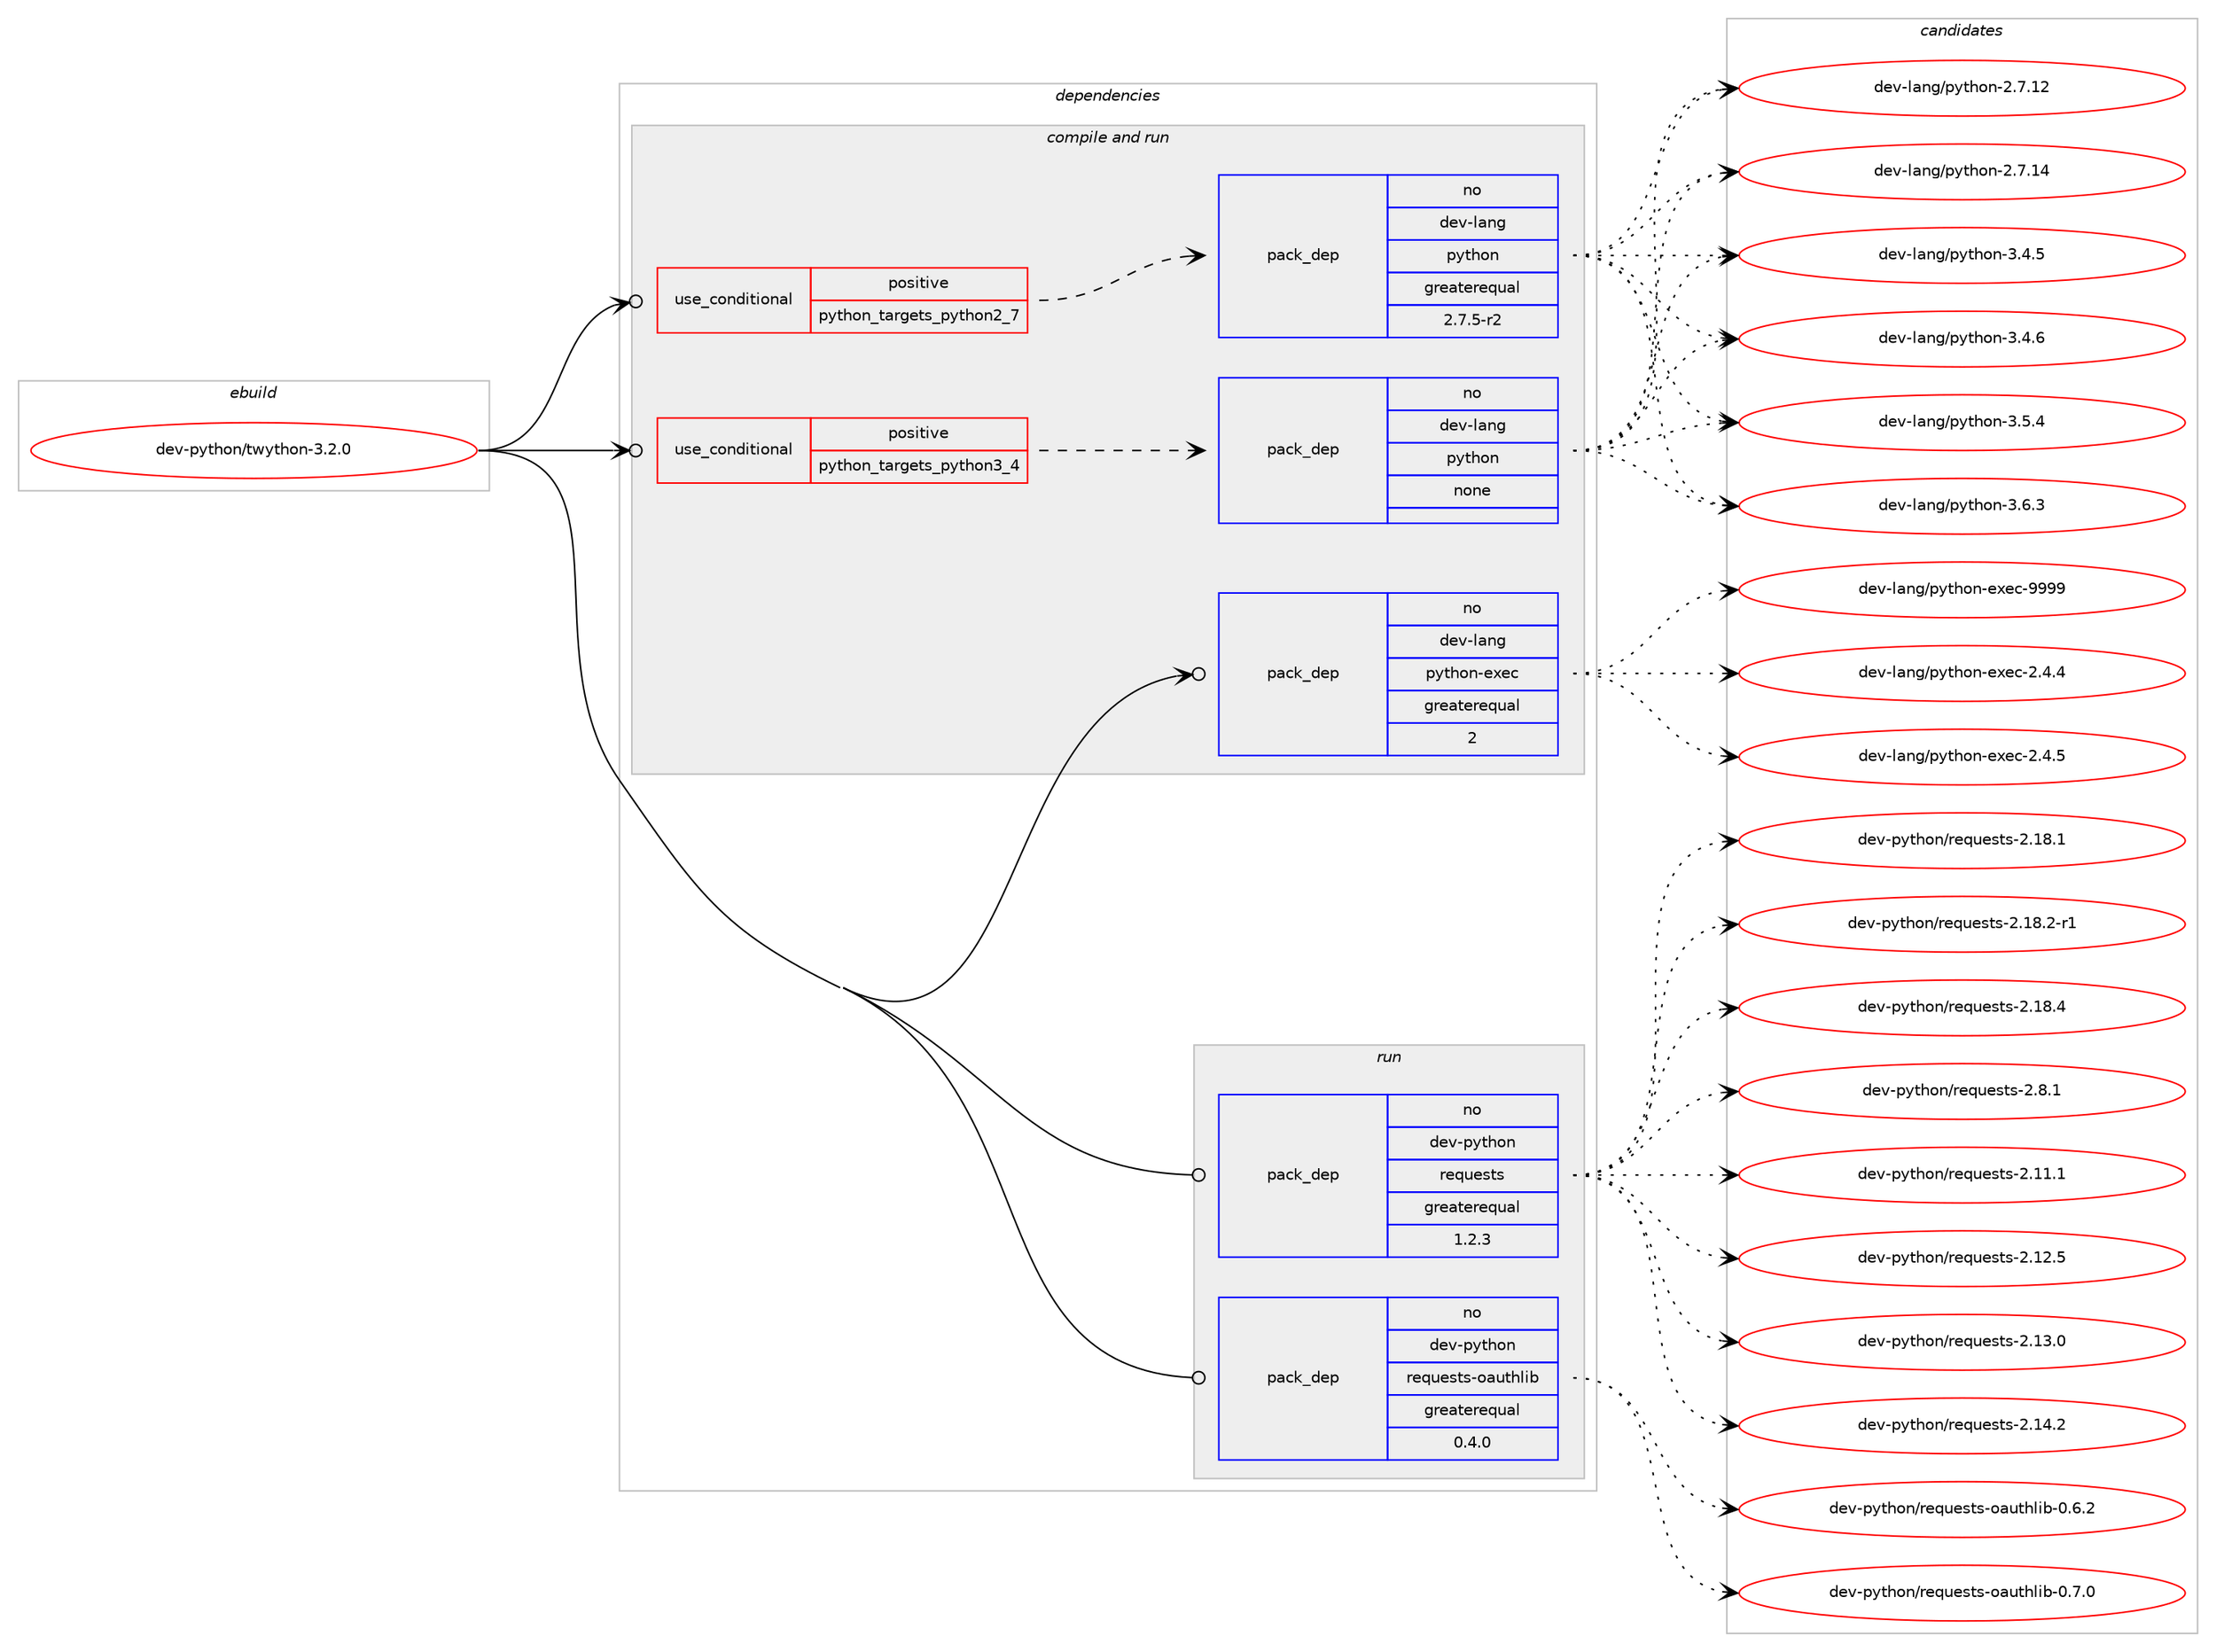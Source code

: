 digraph prolog {

# *************
# Graph options
# *************

newrank=true;
concentrate=true;
compound=true;
graph [rankdir=LR,fontname=Helvetica,fontsize=10,ranksep=1.5];#, ranksep=2.5, nodesep=0.2];
edge  [arrowhead=vee];
node  [fontname=Helvetica,fontsize=10];

# **********
# The ebuild
# **********

subgraph cluster_leftcol {
color=gray;
rank=same;
label=<<i>ebuild</i>>;
id [label="dev-python/twython-3.2.0", color=red, width=4, href="../dev-python/twython-3.2.0.svg"];
}

# ****************
# The dependencies
# ****************

subgraph cluster_midcol {
color=gray;
label=<<i>dependencies</i>>;
subgraph cluster_compile {
fillcolor="#eeeeee";
style=filled;
label=<<i>compile</i>>;
}
subgraph cluster_compileandrun {
fillcolor="#eeeeee";
style=filled;
label=<<i>compile and run</i>>;
subgraph cond43124 {
dependency191840 [label=<<TABLE BORDER="0" CELLBORDER="1" CELLSPACING="0" CELLPADDING="4"><TR><TD ROWSPAN="3" CELLPADDING="10">use_conditional</TD></TR><TR><TD>positive</TD></TR><TR><TD>python_targets_python2_7</TD></TR></TABLE>>, shape=none, color=red];
subgraph pack144760 {
dependency191841 [label=<<TABLE BORDER="0" CELLBORDER="1" CELLSPACING="0" CELLPADDING="4" WIDTH="220"><TR><TD ROWSPAN="6" CELLPADDING="30">pack_dep</TD></TR><TR><TD WIDTH="110">no</TD></TR><TR><TD>dev-lang</TD></TR><TR><TD>python</TD></TR><TR><TD>greaterequal</TD></TR><TR><TD>2.7.5-r2</TD></TR></TABLE>>, shape=none, color=blue];
}
dependency191840:e -> dependency191841:w [weight=20,style="dashed",arrowhead="vee"];
}
id:e -> dependency191840:w [weight=20,style="solid",arrowhead="odotvee"];
subgraph cond43125 {
dependency191842 [label=<<TABLE BORDER="0" CELLBORDER="1" CELLSPACING="0" CELLPADDING="4"><TR><TD ROWSPAN="3" CELLPADDING="10">use_conditional</TD></TR><TR><TD>positive</TD></TR><TR><TD>python_targets_python3_4</TD></TR></TABLE>>, shape=none, color=red];
subgraph pack144761 {
dependency191843 [label=<<TABLE BORDER="0" CELLBORDER="1" CELLSPACING="0" CELLPADDING="4" WIDTH="220"><TR><TD ROWSPAN="6" CELLPADDING="30">pack_dep</TD></TR><TR><TD WIDTH="110">no</TD></TR><TR><TD>dev-lang</TD></TR><TR><TD>python</TD></TR><TR><TD>none</TD></TR><TR><TD></TD></TR></TABLE>>, shape=none, color=blue];
}
dependency191842:e -> dependency191843:w [weight=20,style="dashed",arrowhead="vee"];
}
id:e -> dependency191842:w [weight=20,style="solid",arrowhead="odotvee"];
subgraph pack144762 {
dependency191844 [label=<<TABLE BORDER="0" CELLBORDER="1" CELLSPACING="0" CELLPADDING="4" WIDTH="220"><TR><TD ROWSPAN="6" CELLPADDING="30">pack_dep</TD></TR><TR><TD WIDTH="110">no</TD></TR><TR><TD>dev-lang</TD></TR><TR><TD>python-exec</TD></TR><TR><TD>greaterequal</TD></TR><TR><TD>2</TD></TR></TABLE>>, shape=none, color=blue];
}
id:e -> dependency191844:w [weight=20,style="solid",arrowhead="odotvee"];
}
subgraph cluster_run {
fillcolor="#eeeeee";
style=filled;
label=<<i>run</i>>;
subgraph pack144763 {
dependency191845 [label=<<TABLE BORDER="0" CELLBORDER="1" CELLSPACING="0" CELLPADDING="4" WIDTH="220"><TR><TD ROWSPAN="6" CELLPADDING="30">pack_dep</TD></TR><TR><TD WIDTH="110">no</TD></TR><TR><TD>dev-python</TD></TR><TR><TD>requests</TD></TR><TR><TD>greaterequal</TD></TR><TR><TD>1.2.3</TD></TR></TABLE>>, shape=none, color=blue];
}
id:e -> dependency191845:w [weight=20,style="solid",arrowhead="odot"];
subgraph pack144764 {
dependency191846 [label=<<TABLE BORDER="0" CELLBORDER="1" CELLSPACING="0" CELLPADDING="4" WIDTH="220"><TR><TD ROWSPAN="6" CELLPADDING="30">pack_dep</TD></TR><TR><TD WIDTH="110">no</TD></TR><TR><TD>dev-python</TD></TR><TR><TD>requests-oauthlib</TD></TR><TR><TD>greaterequal</TD></TR><TR><TD>0.4.0</TD></TR></TABLE>>, shape=none, color=blue];
}
id:e -> dependency191846:w [weight=20,style="solid",arrowhead="odot"];
}
}

# **************
# The candidates
# **************

subgraph cluster_choices {
rank=same;
color=gray;
label=<<i>candidates</i>>;

subgraph choice144760 {
color=black;
nodesep=1;
choice10010111845108971101034711212111610411111045504655464950 [label="dev-lang/python-2.7.12", color=red, width=4,href="../dev-lang/python-2.7.12.svg"];
choice10010111845108971101034711212111610411111045504655464952 [label="dev-lang/python-2.7.14", color=red, width=4,href="../dev-lang/python-2.7.14.svg"];
choice100101118451089711010347112121116104111110455146524653 [label="dev-lang/python-3.4.5", color=red, width=4,href="../dev-lang/python-3.4.5.svg"];
choice100101118451089711010347112121116104111110455146524654 [label="dev-lang/python-3.4.6", color=red, width=4,href="../dev-lang/python-3.4.6.svg"];
choice100101118451089711010347112121116104111110455146534652 [label="dev-lang/python-3.5.4", color=red, width=4,href="../dev-lang/python-3.5.4.svg"];
choice100101118451089711010347112121116104111110455146544651 [label="dev-lang/python-3.6.3", color=red, width=4,href="../dev-lang/python-3.6.3.svg"];
dependency191841:e -> choice10010111845108971101034711212111610411111045504655464950:w [style=dotted,weight="100"];
dependency191841:e -> choice10010111845108971101034711212111610411111045504655464952:w [style=dotted,weight="100"];
dependency191841:e -> choice100101118451089711010347112121116104111110455146524653:w [style=dotted,weight="100"];
dependency191841:e -> choice100101118451089711010347112121116104111110455146524654:w [style=dotted,weight="100"];
dependency191841:e -> choice100101118451089711010347112121116104111110455146534652:w [style=dotted,weight="100"];
dependency191841:e -> choice100101118451089711010347112121116104111110455146544651:w [style=dotted,weight="100"];
}
subgraph choice144761 {
color=black;
nodesep=1;
choice10010111845108971101034711212111610411111045504655464950 [label="dev-lang/python-2.7.12", color=red, width=4,href="../dev-lang/python-2.7.12.svg"];
choice10010111845108971101034711212111610411111045504655464952 [label="dev-lang/python-2.7.14", color=red, width=4,href="../dev-lang/python-2.7.14.svg"];
choice100101118451089711010347112121116104111110455146524653 [label="dev-lang/python-3.4.5", color=red, width=4,href="../dev-lang/python-3.4.5.svg"];
choice100101118451089711010347112121116104111110455146524654 [label="dev-lang/python-3.4.6", color=red, width=4,href="../dev-lang/python-3.4.6.svg"];
choice100101118451089711010347112121116104111110455146534652 [label="dev-lang/python-3.5.4", color=red, width=4,href="../dev-lang/python-3.5.4.svg"];
choice100101118451089711010347112121116104111110455146544651 [label="dev-lang/python-3.6.3", color=red, width=4,href="../dev-lang/python-3.6.3.svg"];
dependency191843:e -> choice10010111845108971101034711212111610411111045504655464950:w [style=dotted,weight="100"];
dependency191843:e -> choice10010111845108971101034711212111610411111045504655464952:w [style=dotted,weight="100"];
dependency191843:e -> choice100101118451089711010347112121116104111110455146524653:w [style=dotted,weight="100"];
dependency191843:e -> choice100101118451089711010347112121116104111110455146524654:w [style=dotted,weight="100"];
dependency191843:e -> choice100101118451089711010347112121116104111110455146534652:w [style=dotted,weight="100"];
dependency191843:e -> choice100101118451089711010347112121116104111110455146544651:w [style=dotted,weight="100"];
}
subgraph choice144762 {
color=black;
nodesep=1;
choice1001011184510897110103471121211161041111104510112010199455046524652 [label="dev-lang/python-exec-2.4.4", color=red, width=4,href="../dev-lang/python-exec-2.4.4.svg"];
choice1001011184510897110103471121211161041111104510112010199455046524653 [label="dev-lang/python-exec-2.4.5", color=red, width=4,href="../dev-lang/python-exec-2.4.5.svg"];
choice10010111845108971101034711212111610411111045101120101994557575757 [label="dev-lang/python-exec-9999", color=red, width=4,href="../dev-lang/python-exec-9999.svg"];
dependency191844:e -> choice1001011184510897110103471121211161041111104510112010199455046524652:w [style=dotted,weight="100"];
dependency191844:e -> choice1001011184510897110103471121211161041111104510112010199455046524653:w [style=dotted,weight="100"];
dependency191844:e -> choice10010111845108971101034711212111610411111045101120101994557575757:w [style=dotted,weight="100"];
}
subgraph choice144763 {
color=black;
nodesep=1;
choice100101118451121211161041111104711410111311710111511611545504649494649 [label="dev-python/requests-2.11.1", color=red, width=4,href="../dev-python/requests-2.11.1.svg"];
choice100101118451121211161041111104711410111311710111511611545504649504653 [label="dev-python/requests-2.12.5", color=red, width=4,href="../dev-python/requests-2.12.5.svg"];
choice100101118451121211161041111104711410111311710111511611545504649514648 [label="dev-python/requests-2.13.0", color=red, width=4,href="../dev-python/requests-2.13.0.svg"];
choice100101118451121211161041111104711410111311710111511611545504649524650 [label="dev-python/requests-2.14.2", color=red, width=4,href="../dev-python/requests-2.14.2.svg"];
choice100101118451121211161041111104711410111311710111511611545504649564649 [label="dev-python/requests-2.18.1", color=red, width=4,href="../dev-python/requests-2.18.1.svg"];
choice1001011184511212111610411111047114101113117101115116115455046495646504511449 [label="dev-python/requests-2.18.2-r1", color=red, width=4,href="../dev-python/requests-2.18.2-r1.svg"];
choice100101118451121211161041111104711410111311710111511611545504649564652 [label="dev-python/requests-2.18.4", color=red, width=4,href="../dev-python/requests-2.18.4.svg"];
choice1001011184511212111610411111047114101113117101115116115455046564649 [label="dev-python/requests-2.8.1", color=red, width=4,href="../dev-python/requests-2.8.1.svg"];
dependency191845:e -> choice100101118451121211161041111104711410111311710111511611545504649494649:w [style=dotted,weight="100"];
dependency191845:e -> choice100101118451121211161041111104711410111311710111511611545504649504653:w [style=dotted,weight="100"];
dependency191845:e -> choice100101118451121211161041111104711410111311710111511611545504649514648:w [style=dotted,weight="100"];
dependency191845:e -> choice100101118451121211161041111104711410111311710111511611545504649524650:w [style=dotted,weight="100"];
dependency191845:e -> choice100101118451121211161041111104711410111311710111511611545504649564649:w [style=dotted,weight="100"];
dependency191845:e -> choice1001011184511212111610411111047114101113117101115116115455046495646504511449:w [style=dotted,weight="100"];
dependency191845:e -> choice100101118451121211161041111104711410111311710111511611545504649564652:w [style=dotted,weight="100"];
dependency191845:e -> choice1001011184511212111610411111047114101113117101115116115455046564649:w [style=dotted,weight="100"];
}
subgraph choice144764 {
color=black;
nodesep=1;
choice1001011184511212111610411111047114101113117101115116115451119711711610410810598454846544650 [label="dev-python/requests-oauthlib-0.6.2", color=red, width=4,href="../dev-python/requests-oauthlib-0.6.2.svg"];
choice1001011184511212111610411111047114101113117101115116115451119711711610410810598454846554648 [label="dev-python/requests-oauthlib-0.7.0", color=red, width=4,href="../dev-python/requests-oauthlib-0.7.0.svg"];
dependency191846:e -> choice1001011184511212111610411111047114101113117101115116115451119711711610410810598454846544650:w [style=dotted,weight="100"];
dependency191846:e -> choice1001011184511212111610411111047114101113117101115116115451119711711610410810598454846554648:w [style=dotted,weight="100"];
}
}

}
